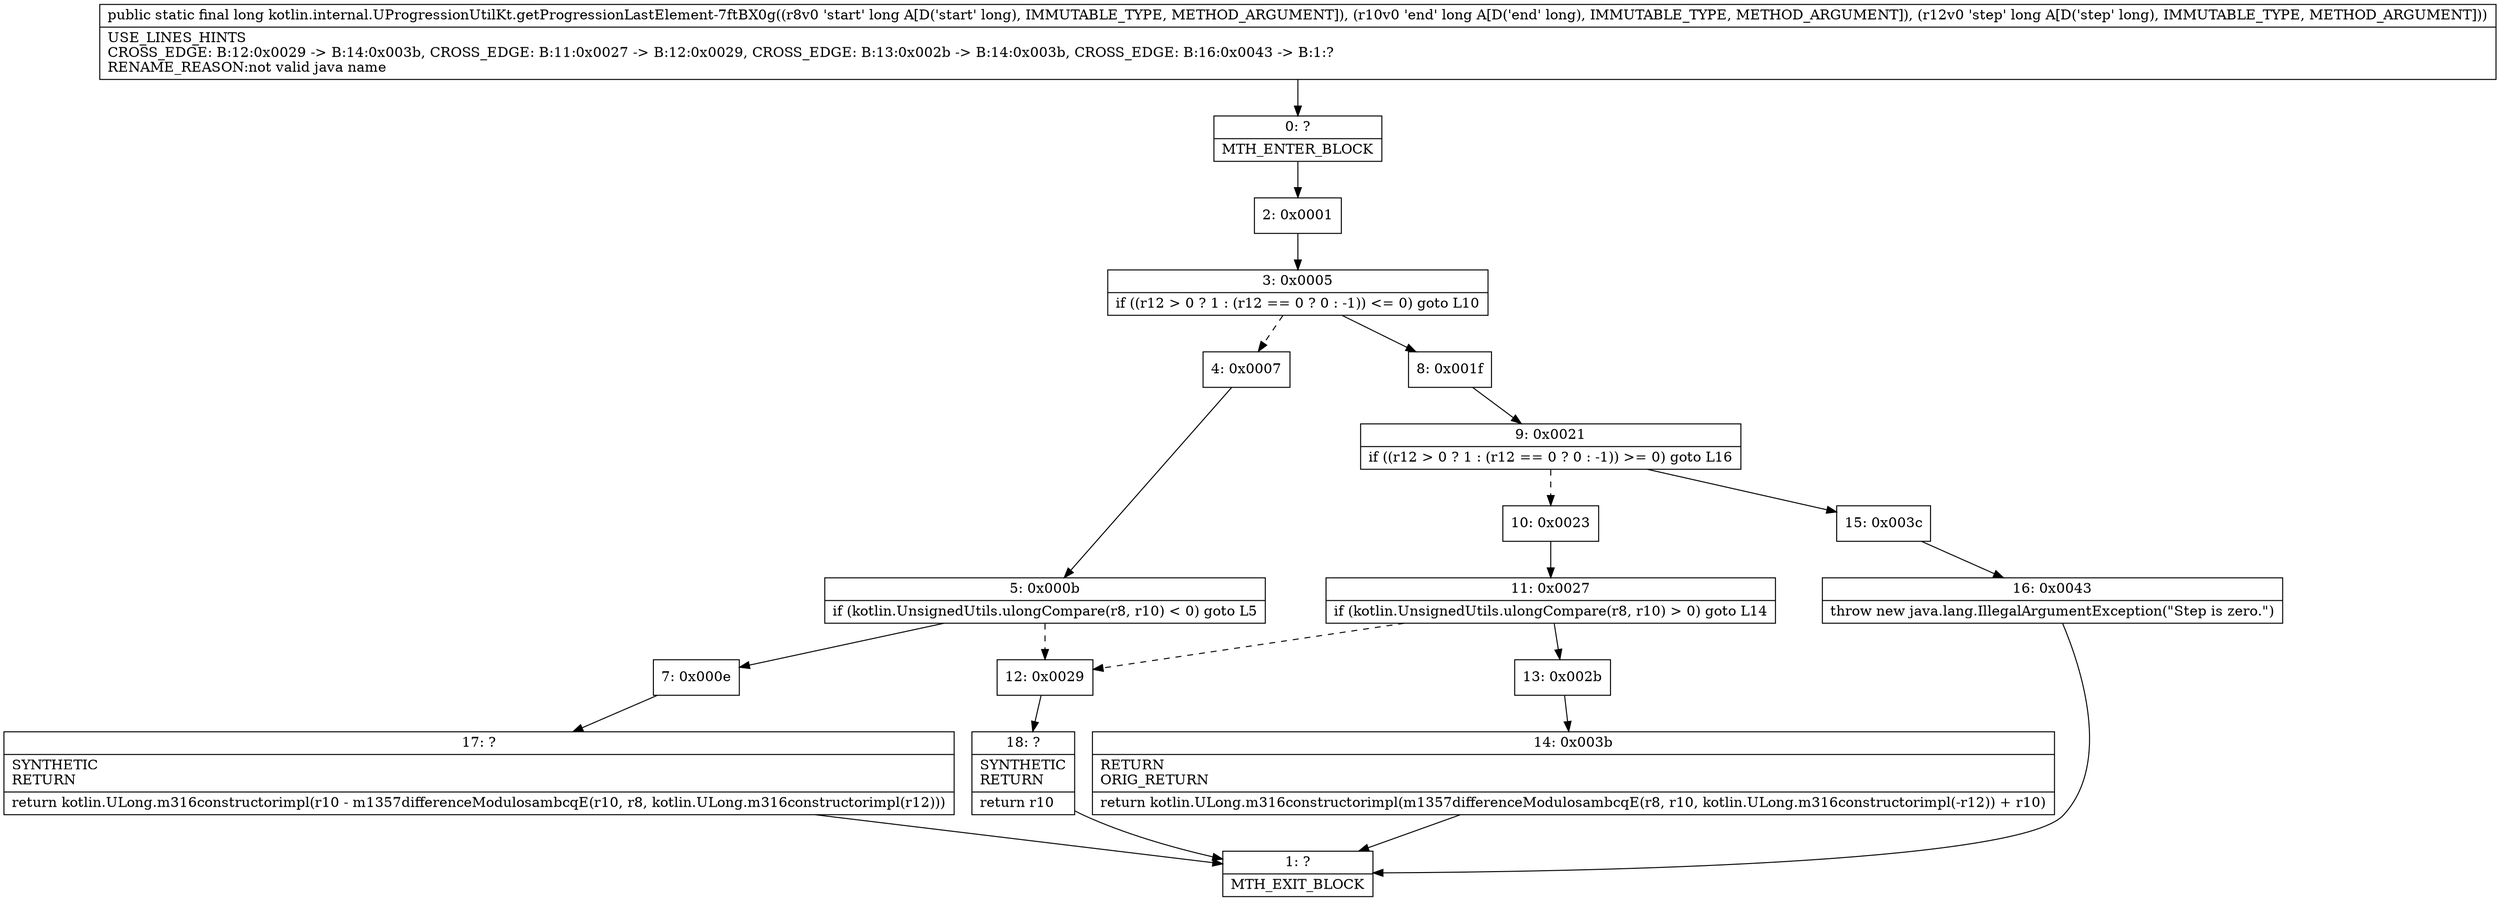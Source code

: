 digraph "CFG forkotlin.internal.UProgressionUtilKt.getProgressionLastElement\-7ftBX0g(JJJ)J" {
Node_0 [shape=record,label="{0\:\ ?|MTH_ENTER_BLOCK\l}"];
Node_2 [shape=record,label="{2\:\ 0x0001}"];
Node_3 [shape=record,label="{3\:\ 0x0005|if ((r12 \> 0 ? 1 : (r12 == 0 ? 0 : \-1)) \<= 0) goto L10\l}"];
Node_4 [shape=record,label="{4\:\ 0x0007}"];
Node_5 [shape=record,label="{5\:\ 0x000b|if (kotlin.UnsignedUtils.ulongCompare(r8, r10) \< 0) goto L5\l}"];
Node_7 [shape=record,label="{7\:\ 0x000e}"];
Node_17 [shape=record,label="{17\:\ ?|SYNTHETIC\lRETURN\l|return kotlin.ULong.m316constructorimpl(r10 \- m1357differenceModulosambcqE(r10, r8, kotlin.ULong.m316constructorimpl(r12)))\l}"];
Node_1 [shape=record,label="{1\:\ ?|MTH_EXIT_BLOCK\l}"];
Node_12 [shape=record,label="{12\:\ 0x0029}"];
Node_18 [shape=record,label="{18\:\ ?|SYNTHETIC\lRETURN\l|return r10\l}"];
Node_8 [shape=record,label="{8\:\ 0x001f}"];
Node_9 [shape=record,label="{9\:\ 0x0021|if ((r12 \> 0 ? 1 : (r12 == 0 ? 0 : \-1)) \>= 0) goto L16\l}"];
Node_10 [shape=record,label="{10\:\ 0x0023}"];
Node_11 [shape=record,label="{11\:\ 0x0027|if (kotlin.UnsignedUtils.ulongCompare(r8, r10) \> 0) goto L14\l}"];
Node_13 [shape=record,label="{13\:\ 0x002b}"];
Node_14 [shape=record,label="{14\:\ 0x003b|RETURN\lORIG_RETURN\l|return kotlin.ULong.m316constructorimpl(m1357differenceModulosambcqE(r8, r10, kotlin.ULong.m316constructorimpl(\-r12)) + r10)\l}"];
Node_15 [shape=record,label="{15\:\ 0x003c}"];
Node_16 [shape=record,label="{16\:\ 0x0043|throw new java.lang.IllegalArgumentException(\"Step is zero.\")\l}"];
MethodNode[shape=record,label="{public static final long kotlin.internal.UProgressionUtilKt.getProgressionLastElement\-7ftBX0g((r8v0 'start' long A[D('start' long), IMMUTABLE_TYPE, METHOD_ARGUMENT]), (r10v0 'end' long A[D('end' long), IMMUTABLE_TYPE, METHOD_ARGUMENT]), (r12v0 'step' long A[D('step' long), IMMUTABLE_TYPE, METHOD_ARGUMENT]))  | USE_LINES_HINTS\lCROSS_EDGE: B:12:0x0029 \-\> B:14:0x003b, CROSS_EDGE: B:11:0x0027 \-\> B:12:0x0029, CROSS_EDGE: B:13:0x002b \-\> B:14:0x003b, CROSS_EDGE: B:16:0x0043 \-\> B:1:?\lRENAME_REASON:not valid java name\l}"];
MethodNode -> Node_0;Node_0 -> Node_2;
Node_2 -> Node_3;
Node_3 -> Node_4[style=dashed];
Node_3 -> Node_8;
Node_4 -> Node_5;
Node_5 -> Node_7;
Node_5 -> Node_12[style=dashed];
Node_7 -> Node_17;
Node_17 -> Node_1;
Node_12 -> Node_18;
Node_18 -> Node_1;
Node_8 -> Node_9;
Node_9 -> Node_10[style=dashed];
Node_9 -> Node_15;
Node_10 -> Node_11;
Node_11 -> Node_12[style=dashed];
Node_11 -> Node_13;
Node_13 -> Node_14;
Node_14 -> Node_1;
Node_15 -> Node_16;
Node_16 -> Node_1;
}

